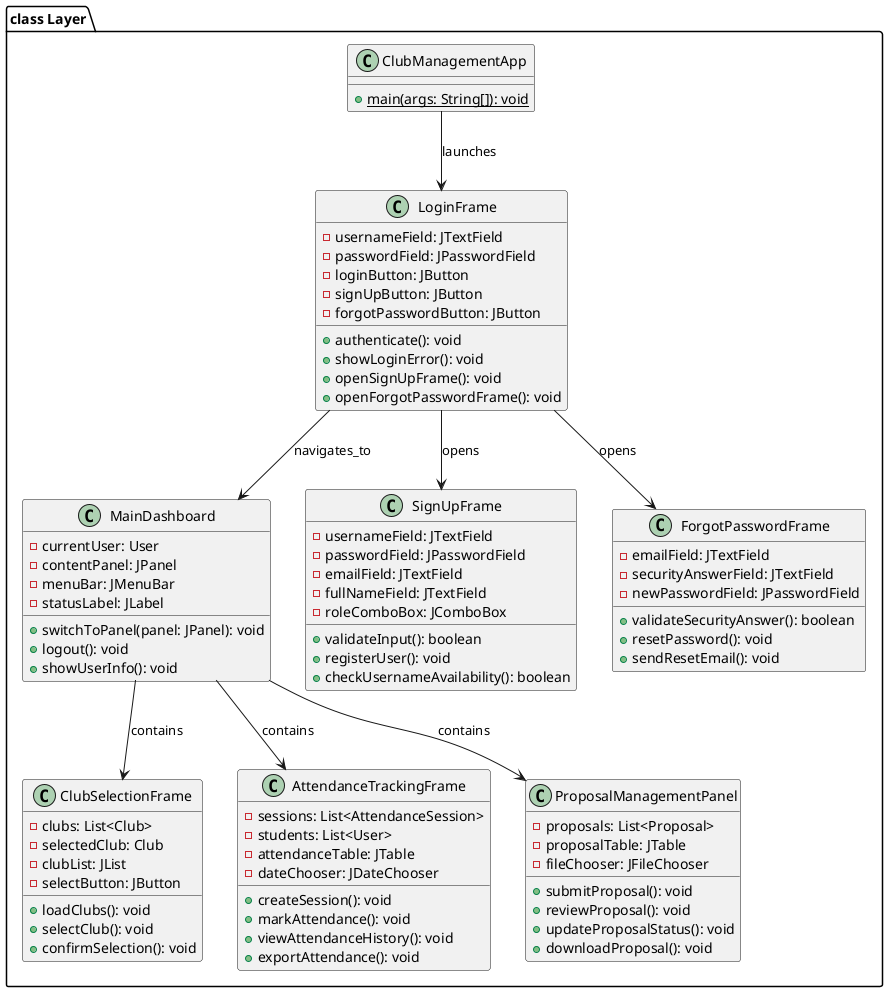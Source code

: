 @startuml GUI Components

!define GUI class

package "GUI Layer" {
  GUI ClubManagementApp {
    +main(args: String[]): void {static}
  }

  GUI LoginFrame {
    -usernameField: JTextField
    -passwordField: JPasswordField
    -loginButton: JButton
    -signUpButton: JButton
    -forgotPasswordButton: JButton
    +authenticate(): void
    +showLoginError(): void
    +openSignUpFrame(): void
    +openForgotPasswordFrame(): void
  }

  GUI MainDashboard {
    -currentUser: User
    -contentPanel: JPanel
    -menuBar: JMenuBar
    -statusLabel: JLabel
    +switchToPanel(panel: JPanel): void
    +logout(): void
    +showUserInfo(): void
  }

  GUI ClubSelectionFrame {
    -clubs: List<Club>
    -selectedClub: Club
    -clubList: JList
    -selectButton: JButton
    +loadClubs(): void
    +selectClub(): void
    +confirmSelection(): void
  }

  GUI AttendanceTrackingFrame {
    -sessions: List<AttendanceSession>
    -students: List<User>
    -attendanceTable: JTable
    -dateChooser: JDateChooser
    +createSession(): void
    +markAttendance(): void
    +viewAttendanceHistory(): void
    +exportAttendance(): void
  }

  GUI SignUpFrame {
    -usernameField: JTextField
    -passwordField: JPasswordField
    -emailField: JTextField
    -fullNameField: JTextField
    -roleComboBox: JComboBox
    +validateInput(): boolean
    +registerUser(): void
    +checkUsernameAvailability(): boolean
  }

  GUI ForgotPasswordFrame {
    -emailField: JTextField
    -securityAnswerField: JTextField
    -newPasswordField: JPasswordField
    +validateSecurityAnswer(): boolean
    +resetPassword(): void
    +sendResetEmail(): void
  }

  GUI ProposalManagementPanel {
    -proposals: List<Proposal>
    -proposalTable: JTable
    -fileChooser: JFileChooser
    +submitProposal(): void
    +reviewProposal(): void
    +updateProposalStatus(): void
    +downloadProposal(): void
  }
}

' Relationships
ClubManagementApp --> LoginFrame : launches
LoginFrame --> MainDashboard : navigates_to
LoginFrame --> SignUpFrame : opens
LoginFrame --> ForgotPasswordFrame : opens
MainDashboard --> ClubSelectionFrame : contains
MainDashboard --> AttendanceTrackingFrame : contains
MainDashboard --> ProposalManagementPanel : contains

@enduml